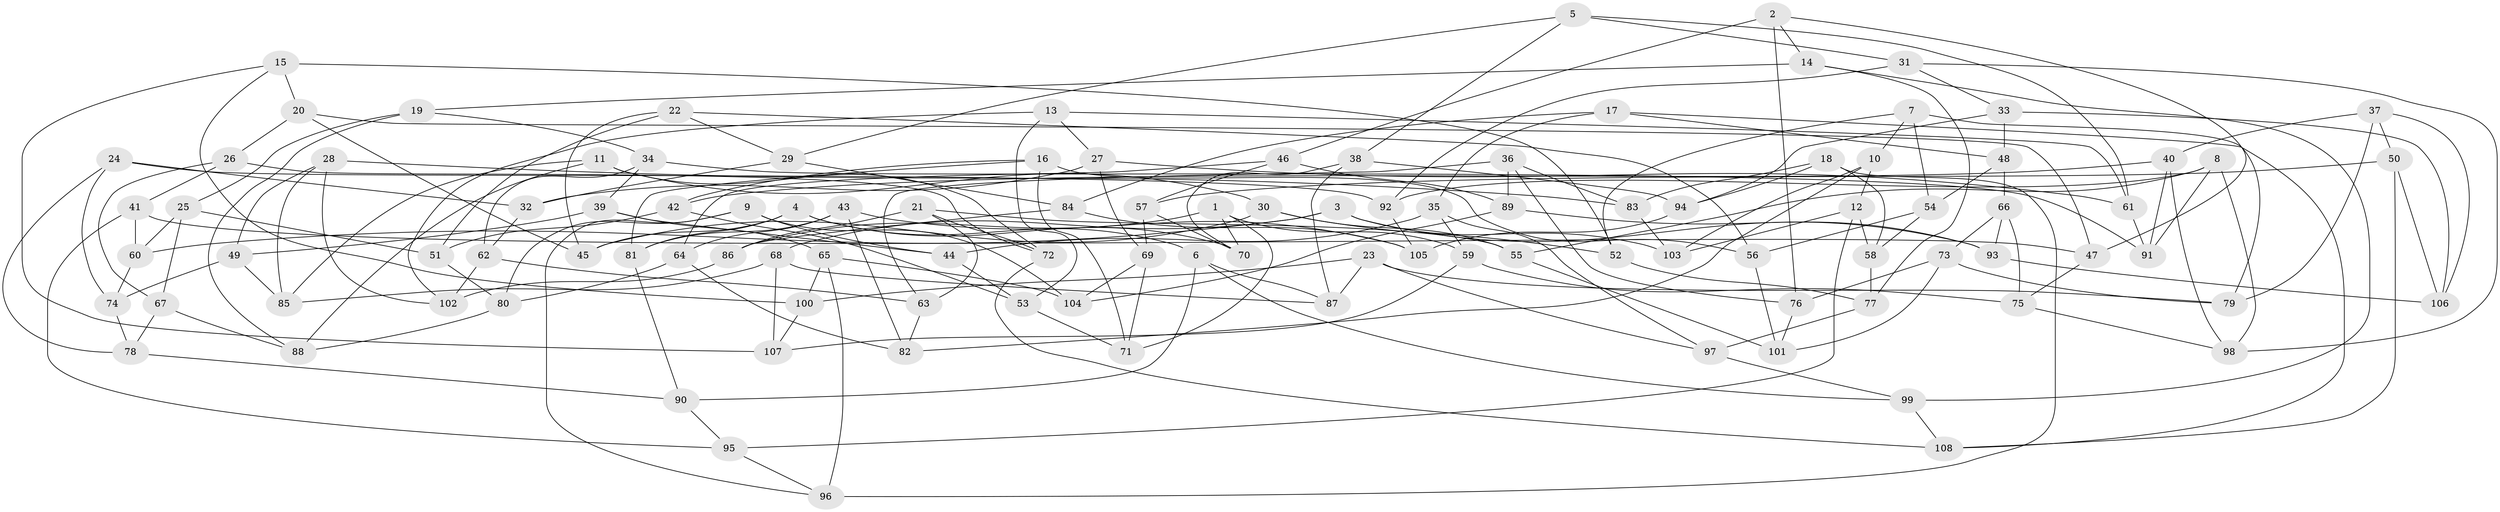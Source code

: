 // coarse degree distribution, {7: 0.3939393939393939, 5: 0.09090909090909091, 6: 0.24242424242424243, 9: 0.06060606060606061, 8: 0.15151515151515152, 4: 0.06060606060606061}
// Generated by graph-tools (version 1.1) at 2025/38/03/04/25 23:38:08]
// undirected, 108 vertices, 216 edges
graph export_dot {
  node [color=gray90,style=filled];
  1;
  2;
  3;
  4;
  5;
  6;
  7;
  8;
  9;
  10;
  11;
  12;
  13;
  14;
  15;
  16;
  17;
  18;
  19;
  20;
  21;
  22;
  23;
  24;
  25;
  26;
  27;
  28;
  29;
  30;
  31;
  32;
  33;
  34;
  35;
  36;
  37;
  38;
  39;
  40;
  41;
  42;
  43;
  44;
  45;
  46;
  47;
  48;
  49;
  50;
  51;
  52;
  53;
  54;
  55;
  56;
  57;
  58;
  59;
  60;
  61;
  62;
  63;
  64;
  65;
  66;
  67;
  68;
  69;
  70;
  71;
  72;
  73;
  74;
  75;
  76;
  77;
  78;
  79;
  80;
  81;
  82;
  83;
  84;
  85;
  86;
  87;
  88;
  89;
  90;
  91;
  92;
  93;
  94;
  95;
  96;
  97;
  98;
  99;
  100;
  101;
  102;
  103;
  104;
  105;
  106;
  107;
  108;
  1 -- 86;
  1 -- 71;
  1 -- 70;
  1 -- 59;
  2 -- 47;
  2 -- 76;
  2 -- 14;
  2 -- 46;
  3 -- 68;
  3 -- 103;
  3 -- 60;
  3 -- 93;
  4 -- 45;
  4 -- 70;
  4 -- 6;
  4 -- 81;
  5 -- 61;
  5 -- 38;
  5 -- 29;
  5 -- 31;
  6 -- 99;
  6 -- 90;
  6 -- 87;
  7 -- 10;
  7 -- 54;
  7 -- 79;
  7 -- 52;
  8 -- 98;
  8 -- 55;
  8 -- 92;
  8 -- 91;
  9 -- 96;
  9 -- 44;
  9 -- 80;
  9 -- 104;
  10 -- 82;
  10 -- 103;
  10 -- 12;
  11 -- 88;
  11 -- 85;
  11 -- 72;
  11 -- 30;
  12 -- 58;
  12 -- 103;
  12 -- 95;
  13 -- 27;
  13 -- 102;
  13 -- 61;
  13 -- 53;
  14 -- 99;
  14 -- 77;
  14 -- 19;
  15 -- 107;
  15 -- 100;
  15 -- 52;
  15 -- 20;
  16 -- 81;
  16 -- 71;
  16 -- 56;
  16 -- 42;
  17 -- 108;
  17 -- 84;
  17 -- 48;
  17 -- 35;
  18 -- 83;
  18 -- 96;
  18 -- 58;
  18 -- 94;
  19 -- 88;
  19 -- 34;
  19 -- 25;
  20 -- 45;
  20 -- 47;
  20 -- 26;
  21 -- 63;
  21 -- 86;
  21 -- 72;
  21 -- 55;
  22 -- 56;
  22 -- 45;
  22 -- 51;
  22 -- 29;
  23 -- 97;
  23 -- 79;
  23 -- 87;
  23 -- 100;
  24 -- 74;
  24 -- 92;
  24 -- 32;
  24 -- 78;
  25 -- 67;
  25 -- 60;
  25 -- 51;
  26 -- 41;
  26 -- 67;
  26 -- 72;
  27 -- 32;
  27 -- 69;
  27 -- 61;
  28 -- 83;
  28 -- 85;
  28 -- 102;
  28 -- 49;
  29 -- 84;
  29 -- 32;
  30 -- 45;
  30 -- 55;
  30 -- 52;
  31 -- 92;
  31 -- 98;
  31 -- 33;
  32 -- 62;
  33 -- 106;
  33 -- 48;
  33 -- 94;
  34 -- 39;
  34 -- 62;
  34 -- 91;
  35 -- 59;
  35 -- 44;
  35 -- 97;
  36 -- 63;
  36 -- 83;
  36 -- 76;
  36 -- 89;
  37 -- 79;
  37 -- 40;
  37 -- 50;
  37 -- 106;
  38 -- 87;
  38 -- 94;
  38 -- 70;
  39 -- 65;
  39 -- 49;
  39 -- 44;
  40 -- 98;
  40 -- 42;
  40 -- 91;
  41 -- 95;
  41 -- 47;
  41 -- 60;
  42 -- 53;
  42 -- 51;
  43 -- 105;
  43 -- 64;
  43 -- 81;
  43 -- 82;
  44 -- 53;
  46 -- 57;
  46 -- 89;
  46 -- 64;
  47 -- 75;
  48 -- 66;
  48 -- 54;
  49 -- 85;
  49 -- 74;
  50 -- 108;
  50 -- 57;
  50 -- 106;
  51 -- 80;
  52 -- 77;
  53 -- 71;
  54 -- 58;
  54 -- 56;
  55 -- 101;
  56 -- 101;
  57 -- 69;
  57 -- 70;
  58 -- 77;
  59 -- 75;
  59 -- 107;
  60 -- 74;
  61 -- 91;
  62 -- 102;
  62 -- 63;
  63 -- 82;
  64 -- 82;
  64 -- 80;
  65 -- 104;
  65 -- 96;
  65 -- 100;
  66 -- 73;
  66 -- 93;
  66 -- 75;
  67 -- 88;
  67 -- 78;
  68 -- 87;
  68 -- 107;
  68 -- 85;
  69 -- 71;
  69 -- 104;
  72 -- 108;
  73 -- 101;
  73 -- 76;
  73 -- 79;
  74 -- 78;
  75 -- 98;
  76 -- 101;
  77 -- 97;
  78 -- 90;
  80 -- 88;
  81 -- 90;
  83 -- 103;
  84 -- 105;
  84 -- 86;
  86 -- 102;
  89 -- 104;
  89 -- 93;
  90 -- 95;
  92 -- 105;
  93 -- 106;
  94 -- 105;
  95 -- 96;
  97 -- 99;
  99 -- 108;
  100 -- 107;
}
